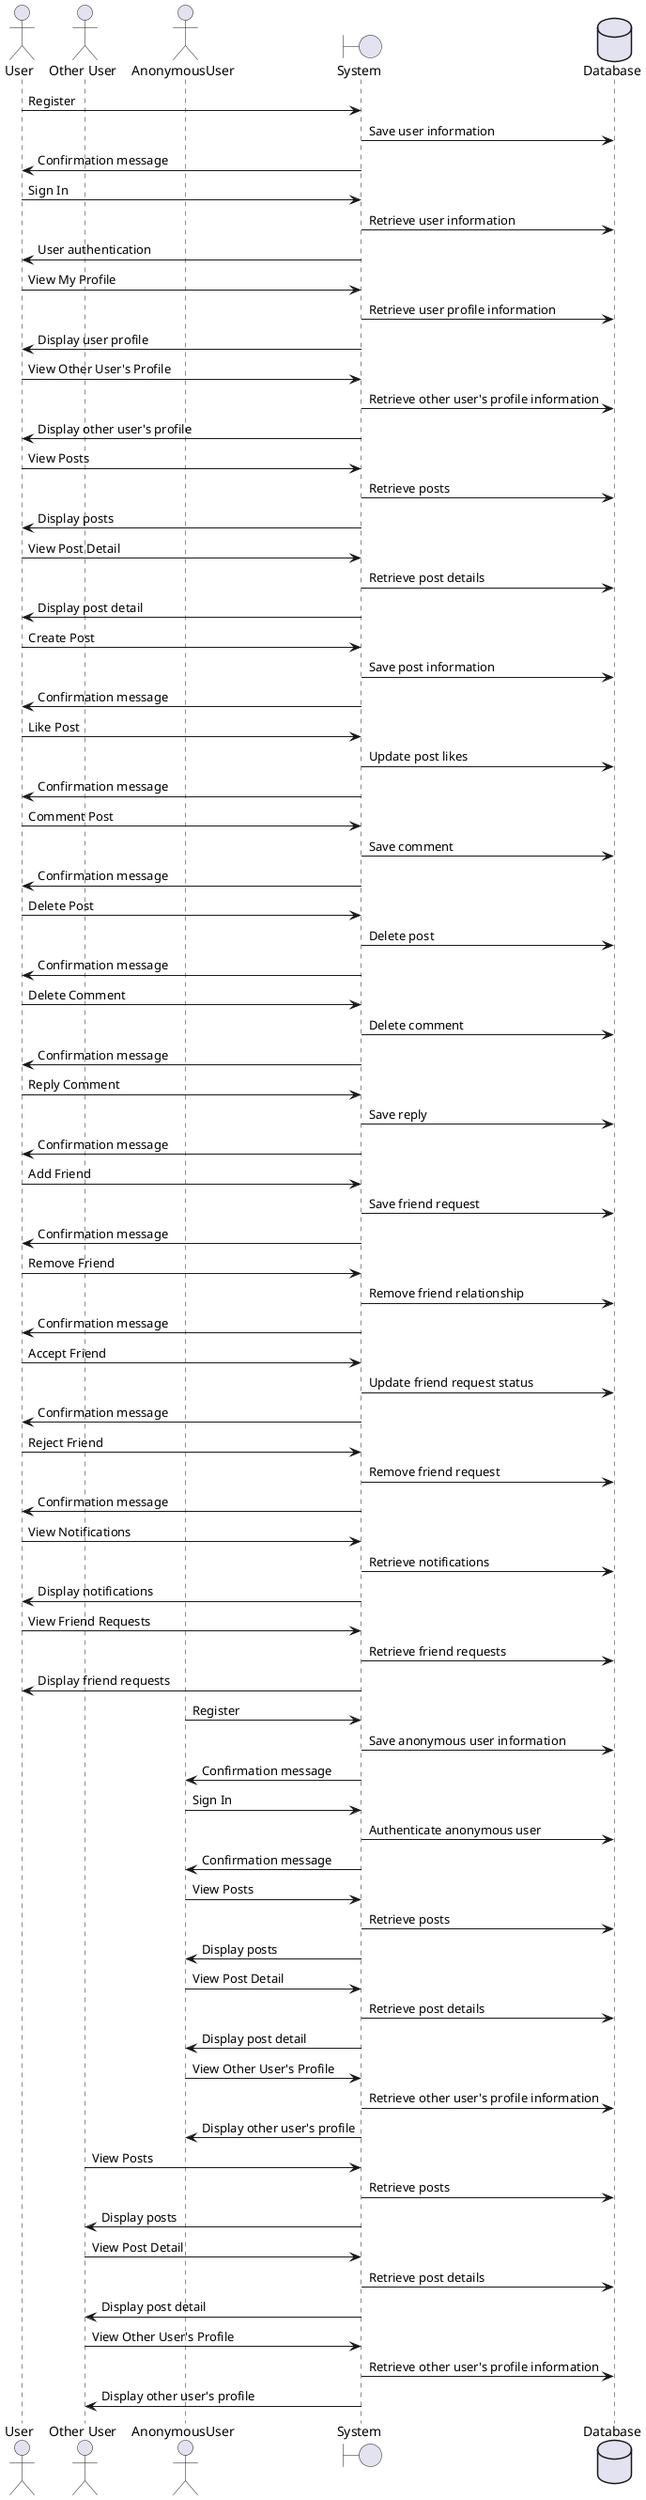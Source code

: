 @startuml

actor User
actor OtherUser as "Other User"
actor AnonymousUser
boundary System
database Database

User -> System: Register
System -> Database: Save user information
System -> User: Confirmation message
User -> System: Sign In
System -> Database: Retrieve user information
System -> User: User authentication
User -> System: View My Profile
System -> Database: Retrieve user profile information
System -> User: Display user profile
User -> System: View Other User's Profile
System -> Database: Retrieve other user's profile information
System -> User: Display other user's profile
User -> System: View Posts
System -> Database: Retrieve posts
System -> User: Display posts
User -> System: View Post Detail
System -> Database: Retrieve post details
System -> User: Display post detail
User -> System: Create Post
System -> Database: Save post information
System -> User: Confirmation message
User -> System: Like Post
System -> Database: Update post likes
System -> User: Confirmation message
User -> System: Comment Post
System -> Database: Save comment
System -> User: Confirmation message
User -> System: Delete Post
System -> Database: Delete post
System -> User: Confirmation message
User -> System: Delete Comment
System -> Database: Delete comment
System -> User: Confirmation message
User -> System: Reply Comment
System -> Database: Save reply
System -> User: Confirmation message
User -> System: Add Friend
System -> Database: Save friend request
System -> User: Confirmation message
User -> System: Remove Friend
System -> Database: Remove friend relationship
System -> User: Confirmation message
User -> System: Accept Friend
System -> Database: Update friend request status
System -> User: Confirmation message
User -> System: Reject Friend
System -> Database: Remove friend request
System -> User: Confirmation message
User -> System: View Notifications
System -> Database: Retrieve notifications
System -> User: Display notifications
User -> System: View Friend Requests
System -> Database: Retrieve friend requests
System -> User: Display friend requests
AnonymousUser -> System: Register
System -> Database: Save anonymous user information
System -> AnonymousUser: Confirmation message
AnonymousUser -> System: Sign In
System -> Database: Authenticate anonymous user
System -> AnonymousUser: Confirmation message
AnonymousUser -> System: View Posts
System -> Database: Retrieve posts
System -> AnonymousUser: Display posts
AnonymousUser -> System: View Post Detail
System -> Database: Retrieve post details
System -> AnonymousUser: Display post detail
AnonymousUser -> System: View Other User's Profile
System -> Database: Retrieve other user's profile information
System -> AnonymousUser: Display other user's profile
OtherUser -> System: View Posts
System -> Database: Retrieve posts
System -> OtherUser: Display posts
OtherUser -> System: View Post Detail
System -> Database: Retrieve post details
System -> OtherUser: Display post detail
OtherUser -> System: View Other User's Profile
System -> Database: Retrieve other user's profile information
System -> OtherUser: Display other user's profile

@enduml
